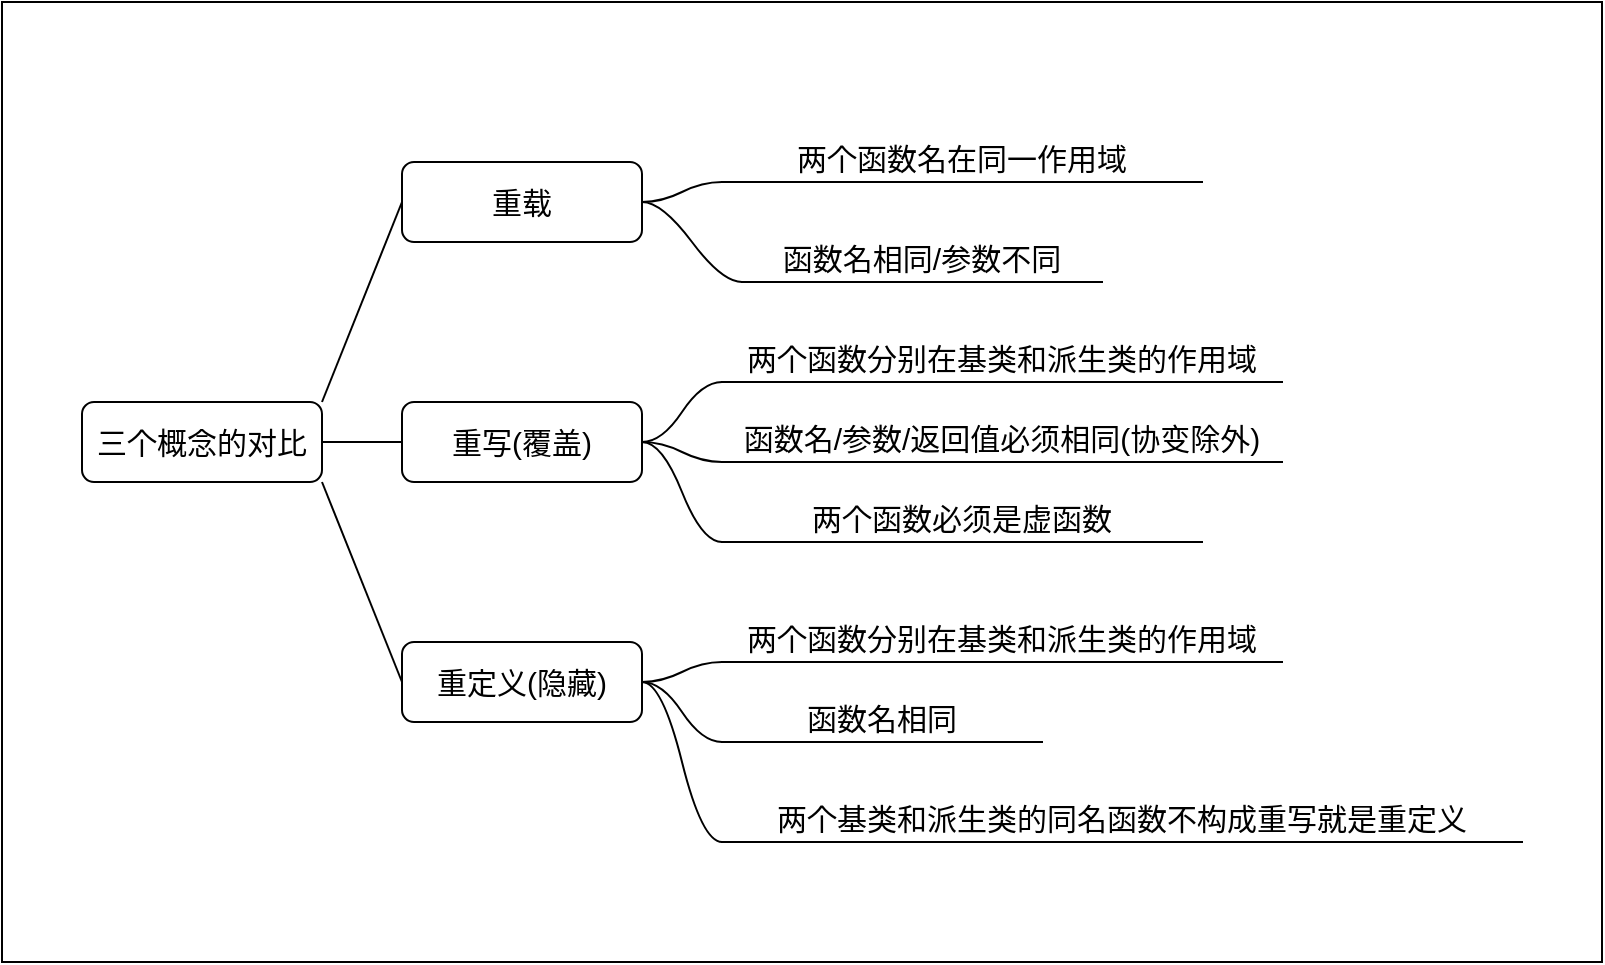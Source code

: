 <mxfile>
    <diagram id="s93ZA0yjGa2mR1LZ5EAv" name="Page-1">
        <mxGraphModel dx="106" dy="815" grid="1" gridSize="10" guides="1" tooltips="1" connect="1" arrows="1" fold="1" page="1" pageScale="1" pageWidth="850" pageHeight="1100" math="0" shadow="0">
            <root>
                <mxCell id="0"/>
                <mxCell id="1" parent="0"/>
                <mxCell id="26" value="" style="rounded=0;whiteSpace=wrap;html=1;fontSize=15;" parent="1" vertex="1">
                    <mxGeometry y="40" width="800" height="480" as="geometry"/>
                </mxCell>
                <mxCell id="2" value="&lt;font style=&quot;font-size: 15px;&quot;&gt;三个概念的对比&lt;/font&gt;" style="rounded=1;whiteSpace=wrap;html=1;" parent="1" vertex="1">
                    <mxGeometry x="40" y="240" width="120" height="40" as="geometry"/>
                </mxCell>
                <mxCell id="3" value="&lt;font style=&quot;font-size: 15px;&quot;&gt;重载&lt;/font&gt;" style="rounded=1;whiteSpace=wrap;html=1;" parent="1" vertex="1">
                    <mxGeometry x="200" y="120" width="120" height="40" as="geometry"/>
                </mxCell>
                <mxCell id="4" value="&lt;font style=&quot;font-size: 15px;&quot;&gt;重写(覆盖)&lt;/font&gt;" style="rounded=1;whiteSpace=wrap;html=1;" parent="1" vertex="1">
                    <mxGeometry x="200" y="240" width="120" height="40" as="geometry"/>
                </mxCell>
                <mxCell id="5" value="&lt;font style=&quot;font-size: 15px;&quot;&gt;重定义(隐藏)&lt;/font&gt;" style="rounded=1;whiteSpace=wrap;html=1;" parent="1" vertex="1">
                    <mxGeometry x="200" y="360" width="120" height="40" as="geometry"/>
                </mxCell>
                <mxCell id="6" value="" style="endArrow=none;html=1;fontSize=15;entryX=0;entryY=0.5;entryDx=0;entryDy=0;exitX=1;exitY=0;exitDx=0;exitDy=0;" parent="1" source="2" target="3" edge="1">
                    <mxGeometry width="50" height="50" relative="1" as="geometry">
                        <mxPoint x="150" y="200" as="sourcePoint"/>
                        <mxPoint x="220" y="440" as="targetPoint"/>
                    </mxGeometry>
                </mxCell>
                <mxCell id="7" value="" style="endArrow=none;html=1;fontSize=15;exitX=1;exitY=1;exitDx=0;exitDy=0;entryX=0;entryY=0.5;entryDx=0;entryDy=0;" parent="1" source="2" target="5" edge="1">
                    <mxGeometry width="50" height="50" relative="1" as="geometry">
                        <mxPoint x="200" y="510" as="sourcePoint"/>
                        <mxPoint x="250" y="460" as="targetPoint"/>
                    </mxGeometry>
                </mxCell>
                <mxCell id="8" value="" style="endArrow=none;html=1;fontSize=15;exitX=1;exitY=0.5;exitDx=0;exitDy=0;entryX=0;entryY=0.5;entryDx=0;entryDy=0;" parent="1" source="2" target="4" edge="1">
                    <mxGeometry width="50" height="50" relative="1" as="geometry">
                        <mxPoint x="230" y="490" as="sourcePoint"/>
                        <mxPoint x="280" y="440" as="targetPoint"/>
                    </mxGeometry>
                </mxCell>
                <mxCell id="9" value="两个函数名在同一作用域" style="whiteSpace=wrap;html=1;shape=partialRectangle;top=0;left=0;bottom=1;right=0;points=[[0,1],[1,1]];fillColor=none;align=center;verticalAlign=bottom;routingCenterY=0.5;snapToPoint=1;recursiveResize=0;autosize=1;treeFolding=1;treeMoving=1;newEdgeStyle={&quot;edgeStyle&quot;:&quot;entityRelationEdgeStyle&quot;,&quot;startArrow&quot;:&quot;none&quot;,&quot;endArrow&quot;:&quot;none&quot;,&quot;segment&quot;:10,&quot;curved&quot;:1,&quot;sourcePerimeterSpacing&quot;:0,&quot;targetPerimeterSpacing&quot;:0};fontSize=15;" parent="1" vertex="1">
                    <mxGeometry x="360" y="100" width="240" height="30" as="geometry"/>
                </mxCell>
                <mxCell id="10" value="" style="edgeStyle=entityRelationEdgeStyle;startArrow=none;endArrow=none;segment=10;curved=1;sourcePerimeterSpacing=0;targetPerimeterSpacing=0;fontSize=15;exitX=1;exitY=0.5;exitDx=0;exitDy=0;" parent="1" source="3" target="9" edge="1">
                    <mxGeometry relative="1" as="geometry">
                        <mxPoint x="380" y="130" as="sourcePoint"/>
                    </mxGeometry>
                </mxCell>
                <mxCell id="11" value="函数名相同/参数不同" style="whiteSpace=wrap;html=1;shape=partialRectangle;top=0;left=0;bottom=1;right=0;points=[[0,1],[1,1]];fillColor=none;align=center;verticalAlign=bottom;routingCenterY=0.5;snapToPoint=1;recursiveResize=0;autosize=1;treeFolding=1;treeMoving=1;newEdgeStyle={&quot;edgeStyle&quot;:&quot;entityRelationEdgeStyle&quot;,&quot;startArrow&quot;:&quot;none&quot;,&quot;endArrow&quot;:&quot;none&quot;,&quot;segment&quot;:10,&quot;curved&quot;:1,&quot;sourcePerimeterSpacing&quot;:0,&quot;targetPerimeterSpacing&quot;:0};fontSize=15;" parent="1" vertex="1">
                    <mxGeometry x="370" y="150" width="180" height="30" as="geometry"/>
                </mxCell>
                <mxCell id="12" value="" style="edgeStyle=entityRelationEdgeStyle;startArrow=none;endArrow=none;segment=10;curved=1;sourcePerimeterSpacing=0;targetPerimeterSpacing=0;fontSize=15;exitX=1;exitY=0.5;exitDx=0;exitDy=0;" parent="1" source="3" target="11" edge="1">
                    <mxGeometry relative="1" as="geometry">
                        <mxPoint x="370" y="200" as="sourcePoint"/>
                    </mxGeometry>
                </mxCell>
                <mxCell id="14" value="两个函数分别在基类和派生类的作用域" style="whiteSpace=wrap;html=1;shape=partialRectangle;top=0;left=0;bottom=1;right=0;points=[[0,1],[1,1]];fillColor=none;align=center;verticalAlign=bottom;routingCenterY=0.5;snapToPoint=1;recursiveResize=0;autosize=1;treeFolding=1;treeMoving=1;newEdgeStyle={&quot;edgeStyle&quot;:&quot;entityRelationEdgeStyle&quot;,&quot;startArrow&quot;:&quot;none&quot;,&quot;endArrow&quot;:&quot;none&quot;,&quot;segment&quot;:10,&quot;curved&quot;:1,&quot;sourcePerimeterSpacing&quot;:0,&quot;targetPerimeterSpacing&quot;:0};fontSize=15;" parent="1" vertex="1">
                    <mxGeometry x="360" y="200" width="280" height="30" as="geometry"/>
                </mxCell>
                <mxCell id="15" value="" style="edgeStyle=entityRelationEdgeStyle;startArrow=none;endArrow=none;segment=10;curved=1;sourcePerimeterSpacing=0;targetPerimeterSpacing=0;fontSize=15;exitX=1;exitY=0.5;exitDx=0;exitDy=0;" parent="1" source="4" target="14" edge="1">
                    <mxGeometry relative="1" as="geometry">
                        <mxPoint x="380" y="310" as="sourcePoint"/>
                    </mxGeometry>
                </mxCell>
                <mxCell id="16" value="函数名/参数/返回值必须相同(协变除外)" style="whiteSpace=wrap;html=1;shape=partialRectangle;top=0;left=0;bottom=1;right=0;points=[[0,1],[1,1]];fillColor=none;align=center;verticalAlign=bottom;routingCenterY=0.5;snapToPoint=1;recursiveResize=0;autosize=1;treeFolding=1;treeMoving=1;newEdgeStyle={&quot;edgeStyle&quot;:&quot;entityRelationEdgeStyle&quot;,&quot;startArrow&quot;:&quot;none&quot;,&quot;endArrow&quot;:&quot;none&quot;,&quot;segment&quot;:10,&quot;curved&quot;:1,&quot;sourcePerimeterSpacing&quot;:0,&quot;targetPerimeterSpacing&quot;:0};fontSize=15;" parent="1" vertex="1">
                    <mxGeometry x="360" y="240" width="280" height="30" as="geometry"/>
                </mxCell>
                <mxCell id="17" value="" style="edgeStyle=entityRelationEdgeStyle;startArrow=none;endArrow=none;segment=10;curved=1;sourcePerimeterSpacing=0;targetPerimeterSpacing=0;fontSize=15;exitX=1;exitY=0.5;exitDx=0;exitDy=0;" parent="1" source="4" target="16" edge="1">
                    <mxGeometry relative="1" as="geometry">
                        <mxPoint x="190" y="195" as="sourcePoint"/>
                    </mxGeometry>
                </mxCell>
                <mxCell id="18" value="两个函数必须是虚函数" style="whiteSpace=wrap;html=1;shape=partialRectangle;top=0;left=0;bottom=1;right=0;points=[[0,1],[1,1]];fillColor=none;align=center;verticalAlign=bottom;routingCenterY=0.5;snapToPoint=1;recursiveResize=0;autosize=1;treeFolding=1;treeMoving=1;newEdgeStyle={&quot;edgeStyle&quot;:&quot;entityRelationEdgeStyle&quot;,&quot;startArrow&quot;:&quot;none&quot;,&quot;endArrow&quot;:&quot;none&quot;,&quot;segment&quot;:10,&quot;curved&quot;:1,&quot;sourcePerimeterSpacing&quot;:0,&quot;targetPerimeterSpacing&quot;:0};fontSize=15;" parent="1" vertex="1">
                    <mxGeometry x="360" y="280" width="240" height="30" as="geometry"/>
                </mxCell>
                <mxCell id="19" value="" style="edgeStyle=entityRelationEdgeStyle;startArrow=none;endArrow=none;segment=10;curved=1;sourcePerimeterSpacing=0;targetPerimeterSpacing=0;fontSize=15;exitX=1;exitY=0.5;exitDx=0;exitDy=0;" parent="1" source="4" target="18" edge="1">
                    <mxGeometry relative="1" as="geometry">
                        <mxPoint x="360" y="350" as="sourcePoint"/>
                    </mxGeometry>
                </mxCell>
                <mxCell id="20" value="两个函数分别在基类和派生类的作用域" style="whiteSpace=wrap;html=1;shape=partialRectangle;top=0;left=0;bottom=1;right=0;points=[[0,1],[1,1]];fillColor=none;align=center;verticalAlign=bottom;routingCenterY=0.5;snapToPoint=1;recursiveResize=0;autosize=1;treeFolding=1;treeMoving=1;newEdgeStyle={&quot;edgeStyle&quot;:&quot;entityRelationEdgeStyle&quot;,&quot;startArrow&quot;:&quot;none&quot;,&quot;endArrow&quot;:&quot;none&quot;,&quot;segment&quot;:10,&quot;curved&quot;:1,&quot;sourcePerimeterSpacing&quot;:0,&quot;targetPerimeterSpacing&quot;:0};fontSize=15;" parent="1" vertex="1">
                    <mxGeometry x="360" y="340" width="280" height="30" as="geometry"/>
                </mxCell>
                <mxCell id="21" value="" style="edgeStyle=entityRelationEdgeStyle;startArrow=none;endArrow=none;segment=10;curved=1;sourcePerimeterSpacing=0;targetPerimeterSpacing=0;fontSize=15;exitX=1;exitY=0.5;exitDx=0;exitDy=0;" parent="1" source="5" target="20" edge="1">
                    <mxGeometry relative="1" as="geometry">
                        <mxPoint x="385" y="420" as="sourcePoint"/>
                    </mxGeometry>
                </mxCell>
                <mxCell id="22" value="函数名相同" style="whiteSpace=wrap;html=1;shape=partialRectangle;top=0;left=0;bottom=1;right=0;points=[[0,1],[1,1]];fillColor=none;align=center;verticalAlign=bottom;routingCenterY=0.5;snapToPoint=1;recursiveResize=0;autosize=1;treeFolding=1;treeMoving=1;newEdgeStyle={&quot;edgeStyle&quot;:&quot;entityRelationEdgeStyle&quot;,&quot;startArrow&quot;:&quot;none&quot;,&quot;endArrow&quot;:&quot;none&quot;,&quot;segment&quot;:10,&quot;curved&quot;:1,&quot;sourcePerimeterSpacing&quot;:0,&quot;targetPerimeterSpacing&quot;:0};fontSize=15;" parent="1" vertex="1">
                    <mxGeometry x="360" y="380" width="160" height="30" as="geometry"/>
                </mxCell>
                <mxCell id="23" value="" style="edgeStyle=entityRelationEdgeStyle;startArrow=none;endArrow=none;segment=10;curved=1;sourcePerimeterSpacing=0;targetPerimeterSpacing=0;fontSize=15;exitX=1;exitY=0.5;exitDx=0;exitDy=0;" parent="1" source="5" target="22" edge="1">
                    <mxGeometry relative="1" as="geometry">
                        <mxPoint x="400" y="500" as="sourcePoint"/>
                    </mxGeometry>
                </mxCell>
                <mxCell id="24" value="&lt;font style=&quot;font-size: 15px;&quot;&gt;两个基类和派生类的同名函数不构成重写就是重定义&lt;/font&gt;" style="whiteSpace=wrap;html=1;shape=partialRectangle;top=0;left=0;bottom=1;right=0;points=[[0,1],[1,1]];fillColor=none;align=center;verticalAlign=bottom;routingCenterY=0.5;snapToPoint=1;recursiveResize=0;autosize=1;treeFolding=1;treeMoving=1;newEdgeStyle={&quot;edgeStyle&quot;:&quot;entityRelationEdgeStyle&quot;,&quot;startArrow&quot;:&quot;none&quot;,&quot;endArrow&quot;:&quot;none&quot;,&quot;segment&quot;:10,&quot;curved&quot;:1,&quot;sourcePerimeterSpacing&quot;:0,&quot;targetPerimeterSpacing&quot;:0};" parent="1" vertex="1">
                    <mxGeometry x="360" y="430" width="400" height="30" as="geometry"/>
                </mxCell>
                <mxCell id="25" value="" style="edgeStyle=entityRelationEdgeStyle;startArrow=none;endArrow=none;segment=10;curved=1;sourcePerimeterSpacing=0;targetPerimeterSpacing=0;exitX=1;exitY=0.5;exitDx=0;exitDy=0;" parent="1" source="5" target="24" edge="1">
                    <mxGeometry relative="1" as="geometry">
                        <mxPoint x="300" y="430" as="sourcePoint"/>
                    </mxGeometry>
                </mxCell>
            </root>
        </mxGraphModel>
    </diagram>
</mxfile>